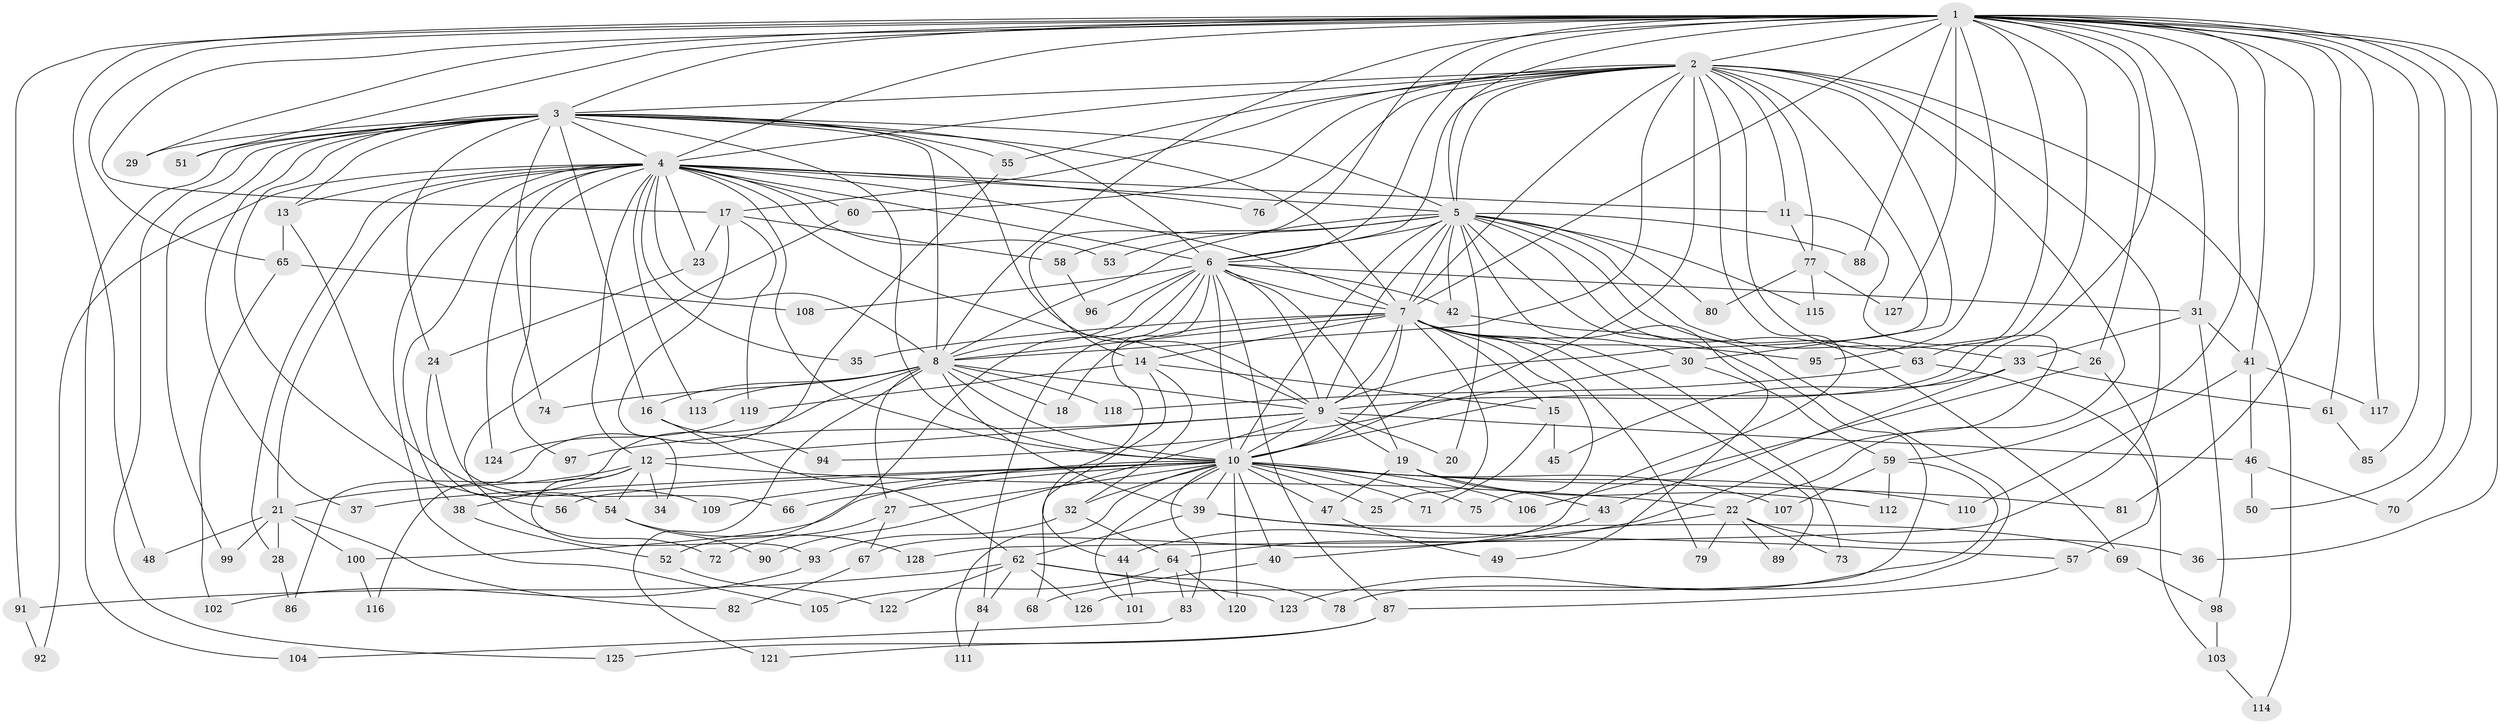 // coarse degree distribution, {24: 0.02631578947368421, 2: 0.47368421052631576, 10: 0.02631578947368421, 1: 0.21052631578947367, 4: 0.10526315789473684, 13: 0.02631578947368421, 5: 0.05263157894736842, 14: 0.02631578947368421, 3: 0.02631578947368421, 16: 0.02631578947368421}
// Generated by graph-tools (version 1.1) at 2025/47/03/04/25 21:47:41]
// undirected, 128 vertices, 281 edges
graph export_dot {
graph [start="1"]
  node [color=gray90,style=filled];
  1;
  2;
  3;
  4;
  5;
  6;
  7;
  8;
  9;
  10;
  11;
  12;
  13;
  14;
  15;
  16;
  17;
  18;
  19;
  20;
  21;
  22;
  23;
  24;
  25;
  26;
  27;
  28;
  29;
  30;
  31;
  32;
  33;
  34;
  35;
  36;
  37;
  38;
  39;
  40;
  41;
  42;
  43;
  44;
  45;
  46;
  47;
  48;
  49;
  50;
  51;
  52;
  53;
  54;
  55;
  56;
  57;
  58;
  59;
  60;
  61;
  62;
  63;
  64;
  65;
  66;
  67;
  68;
  69;
  70;
  71;
  72;
  73;
  74;
  75;
  76;
  77;
  78;
  79;
  80;
  81;
  82;
  83;
  84;
  85;
  86;
  87;
  88;
  89;
  90;
  91;
  92;
  93;
  94;
  95;
  96;
  97;
  98;
  99;
  100;
  101;
  102;
  103;
  104;
  105;
  106;
  107;
  108;
  109;
  110;
  111;
  112;
  113;
  114;
  115;
  116;
  117;
  118;
  119;
  120;
  121;
  122;
  123;
  124;
  125;
  126;
  127;
  128;
  1 -- 2;
  1 -- 3;
  1 -- 4;
  1 -- 5;
  1 -- 6;
  1 -- 7;
  1 -- 8;
  1 -- 9;
  1 -- 10;
  1 -- 14;
  1 -- 17;
  1 -- 26;
  1 -- 29;
  1 -- 31;
  1 -- 36;
  1 -- 41;
  1 -- 48;
  1 -- 50;
  1 -- 51;
  1 -- 59;
  1 -- 61;
  1 -- 63;
  1 -- 65;
  1 -- 70;
  1 -- 81;
  1 -- 85;
  1 -- 88;
  1 -- 91;
  1 -- 95;
  1 -- 117;
  1 -- 127;
  2 -- 3;
  2 -- 4;
  2 -- 5;
  2 -- 6;
  2 -- 7;
  2 -- 8;
  2 -- 9;
  2 -- 10;
  2 -- 11;
  2 -- 17;
  2 -- 22;
  2 -- 30;
  2 -- 55;
  2 -- 60;
  2 -- 64;
  2 -- 67;
  2 -- 76;
  2 -- 77;
  2 -- 114;
  2 -- 128;
  3 -- 4;
  3 -- 5;
  3 -- 6;
  3 -- 7;
  3 -- 8;
  3 -- 9;
  3 -- 10;
  3 -- 13;
  3 -- 16;
  3 -- 24;
  3 -- 29;
  3 -- 37;
  3 -- 51;
  3 -- 55;
  3 -- 56;
  3 -- 74;
  3 -- 99;
  3 -- 104;
  3 -- 125;
  4 -- 5;
  4 -- 6;
  4 -- 7;
  4 -- 8;
  4 -- 9;
  4 -- 10;
  4 -- 11;
  4 -- 12;
  4 -- 13;
  4 -- 21;
  4 -- 23;
  4 -- 28;
  4 -- 35;
  4 -- 38;
  4 -- 53;
  4 -- 60;
  4 -- 76;
  4 -- 92;
  4 -- 97;
  4 -- 105;
  4 -- 113;
  4 -- 124;
  5 -- 6;
  5 -- 7;
  5 -- 8;
  5 -- 9;
  5 -- 10;
  5 -- 20;
  5 -- 33;
  5 -- 42;
  5 -- 49;
  5 -- 53;
  5 -- 58;
  5 -- 63;
  5 -- 69;
  5 -- 78;
  5 -- 80;
  5 -- 88;
  5 -- 115;
  6 -- 7;
  6 -- 8;
  6 -- 9;
  6 -- 10;
  6 -- 19;
  6 -- 31;
  6 -- 42;
  6 -- 44;
  6 -- 52;
  6 -- 84;
  6 -- 87;
  6 -- 96;
  6 -- 108;
  7 -- 8;
  7 -- 9;
  7 -- 10;
  7 -- 14;
  7 -- 15;
  7 -- 18;
  7 -- 25;
  7 -- 30;
  7 -- 35;
  7 -- 73;
  7 -- 75;
  7 -- 79;
  7 -- 89;
  7 -- 95;
  8 -- 9;
  8 -- 10;
  8 -- 16;
  8 -- 18;
  8 -- 27;
  8 -- 39;
  8 -- 74;
  8 -- 86;
  8 -- 113;
  8 -- 118;
  8 -- 121;
  9 -- 10;
  9 -- 12;
  9 -- 19;
  9 -- 20;
  9 -- 46;
  9 -- 90;
  9 -- 97;
  10 -- 25;
  10 -- 27;
  10 -- 32;
  10 -- 37;
  10 -- 39;
  10 -- 40;
  10 -- 47;
  10 -- 56;
  10 -- 66;
  10 -- 71;
  10 -- 75;
  10 -- 81;
  10 -- 83;
  10 -- 100;
  10 -- 101;
  10 -- 106;
  10 -- 107;
  10 -- 109;
  10 -- 110;
  10 -- 111;
  10 -- 120;
  11 -- 26;
  11 -- 77;
  12 -- 21;
  12 -- 22;
  12 -- 34;
  12 -- 38;
  12 -- 54;
  12 -- 93;
  13 -- 65;
  13 -- 109;
  14 -- 15;
  14 -- 32;
  14 -- 68;
  14 -- 119;
  15 -- 45;
  15 -- 71;
  16 -- 62;
  16 -- 94;
  17 -- 23;
  17 -- 34;
  17 -- 58;
  17 -- 119;
  19 -- 43;
  19 -- 47;
  19 -- 112;
  21 -- 28;
  21 -- 48;
  21 -- 82;
  21 -- 99;
  21 -- 100;
  22 -- 36;
  22 -- 40;
  22 -- 73;
  22 -- 79;
  22 -- 89;
  23 -- 24;
  24 -- 54;
  24 -- 66;
  26 -- 57;
  26 -- 106;
  27 -- 67;
  27 -- 72;
  28 -- 86;
  30 -- 59;
  30 -- 94;
  31 -- 33;
  31 -- 41;
  31 -- 98;
  32 -- 64;
  32 -- 93;
  33 -- 43;
  33 -- 45;
  33 -- 61;
  38 -- 52;
  39 -- 57;
  39 -- 62;
  39 -- 69;
  40 -- 68;
  41 -- 46;
  41 -- 110;
  41 -- 117;
  42 -- 126;
  43 -- 44;
  44 -- 101;
  46 -- 50;
  46 -- 70;
  47 -- 49;
  52 -- 122;
  54 -- 90;
  54 -- 128;
  55 -- 116;
  57 -- 87;
  58 -- 96;
  59 -- 107;
  59 -- 112;
  59 -- 123;
  60 -- 72;
  61 -- 85;
  62 -- 78;
  62 -- 84;
  62 -- 91;
  62 -- 122;
  62 -- 123;
  62 -- 126;
  63 -- 103;
  63 -- 118;
  64 -- 83;
  64 -- 105;
  64 -- 120;
  65 -- 102;
  65 -- 108;
  67 -- 82;
  69 -- 98;
  77 -- 80;
  77 -- 115;
  77 -- 127;
  83 -- 104;
  84 -- 111;
  87 -- 121;
  87 -- 125;
  91 -- 92;
  93 -- 102;
  98 -- 103;
  100 -- 116;
  103 -- 114;
  119 -- 124;
}
